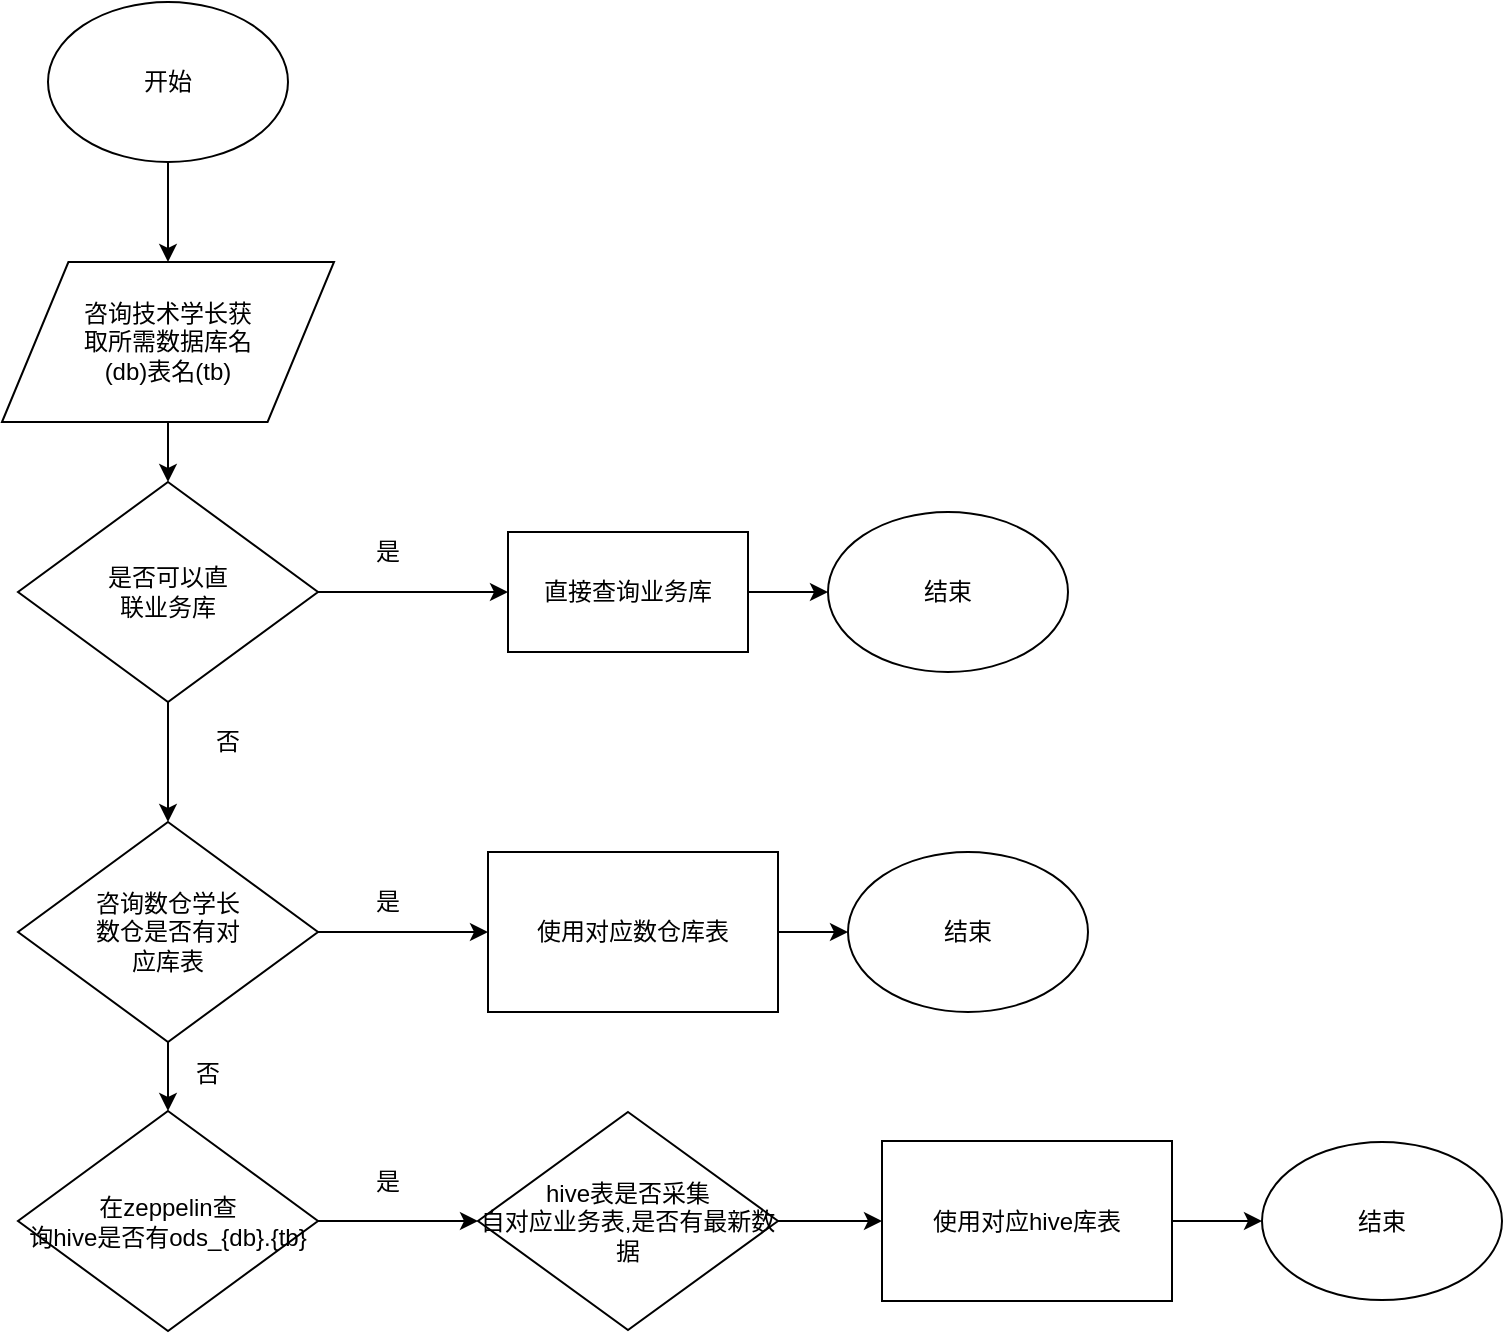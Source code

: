 <mxfile version="13.3.5" type="github">
  <diagram id="GlrmGB7Cg13xpDT-XPhr" name="第 1 页">
    <mxGraphModel dx="946" dy="662" grid="1" gridSize="10" guides="1" tooltips="1" connect="1" arrows="1" fold="1" page="1" pageScale="1" pageWidth="827" pageHeight="1169" math="0" shadow="0">
      <root>
        <mxCell id="0" />
        <mxCell id="1" parent="0" />
        <mxCell id="u_nAJyTLqQvdmRVoEmsV-29" style="edgeStyle=orthogonalEdgeStyle;rounded=0;orthogonalLoop=1;jettySize=auto;html=1;exitX=0.5;exitY=1;exitDx=0;exitDy=0;entryX=0.5;entryY=0;entryDx=0;entryDy=0;" edge="1" parent="1" source="u_nAJyTLqQvdmRVoEmsV-1" target="u_nAJyTLqQvdmRVoEmsV-26">
          <mxGeometry relative="1" as="geometry" />
        </mxCell>
        <mxCell id="u_nAJyTLqQvdmRVoEmsV-1" value="开始" style="ellipse;whiteSpace=wrap;html=1;" vertex="1" parent="1">
          <mxGeometry x="103" y="30" width="120" height="80" as="geometry" />
        </mxCell>
        <mxCell id="u_nAJyTLqQvdmRVoEmsV-16" style="edgeStyle=orthogonalEdgeStyle;rounded=0;orthogonalLoop=1;jettySize=auto;html=1;entryX=0;entryY=0.5;entryDx=0;entryDy=0;" edge="1" parent="1" source="u_nAJyTLqQvdmRVoEmsV-4" target="u_nAJyTLqQvdmRVoEmsV-15">
          <mxGeometry relative="1" as="geometry" />
        </mxCell>
        <mxCell id="u_nAJyTLqQvdmRVoEmsV-4" value="直接查询业务库" style="rounded=0;whiteSpace=wrap;html=1;" vertex="1" parent="1">
          <mxGeometry x="333" y="295" width="120" height="60" as="geometry" />
        </mxCell>
        <mxCell id="u_nAJyTLqQvdmRVoEmsV-7" style="edgeStyle=orthogonalEdgeStyle;rounded=0;orthogonalLoop=1;jettySize=auto;html=1;entryX=0;entryY=0.5;entryDx=0;entryDy=0;" edge="1" parent="1" source="u_nAJyTLqQvdmRVoEmsV-6" target="u_nAJyTLqQvdmRVoEmsV-4">
          <mxGeometry relative="1" as="geometry" />
        </mxCell>
        <mxCell id="u_nAJyTLqQvdmRVoEmsV-10" style="edgeStyle=orthogonalEdgeStyle;rounded=0;orthogonalLoop=1;jettySize=auto;html=1;" edge="1" parent="1" source="u_nAJyTLqQvdmRVoEmsV-6" target="u_nAJyTLqQvdmRVoEmsV-13">
          <mxGeometry relative="1" as="geometry" />
        </mxCell>
        <mxCell id="u_nAJyTLqQvdmRVoEmsV-6" value="是否可以直&lt;br&gt;联业务库" style="rhombus;whiteSpace=wrap;html=1;" vertex="1" parent="1">
          <mxGeometry x="88" y="270" width="150" height="110" as="geometry" />
        </mxCell>
        <mxCell id="u_nAJyTLqQvdmRVoEmsV-8" value="是" style="text;html=1;strokeColor=none;fillColor=none;align=center;verticalAlign=middle;whiteSpace=wrap;rounded=0;" vertex="1" parent="1">
          <mxGeometry x="253" y="295" width="40" height="20" as="geometry" />
        </mxCell>
        <mxCell id="u_nAJyTLqQvdmRVoEmsV-19" style="edgeStyle=orthogonalEdgeStyle;rounded=0;orthogonalLoop=1;jettySize=auto;html=1;entryX=0;entryY=0.5;entryDx=0;entryDy=0;" edge="1" parent="1" source="u_nAJyTLqQvdmRVoEmsV-9" target="u_nAJyTLqQvdmRVoEmsV-18">
          <mxGeometry relative="1" as="geometry" />
        </mxCell>
        <mxCell id="u_nAJyTLqQvdmRVoEmsV-9" value="使用对应数仓库表" style="rounded=0;whiteSpace=wrap;html=1;" vertex="1" parent="1">
          <mxGeometry x="323" y="455" width="145" height="80" as="geometry" />
        </mxCell>
        <mxCell id="u_nAJyTLqQvdmRVoEmsV-11" value="否" style="text;html=1;strokeColor=none;fillColor=none;align=center;verticalAlign=middle;whiteSpace=wrap;rounded=0;" vertex="1" parent="1">
          <mxGeometry x="173" y="390" width="40" height="20" as="geometry" />
        </mxCell>
        <mxCell id="u_nAJyTLqQvdmRVoEmsV-17" style="edgeStyle=orthogonalEdgeStyle;rounded=0;orthogonalLoop=1;jettySize=auto;html=1;entryX=0;entryY=0.5;entryDx=0;entryDy=0;" edge="1" parent="1" source="u_nAJyTLqQvdmRVoEmsV-13" target="u_nAJyTLqQvdmRVoEmsV-9">
          <mxGeometry relative="1" as="geometry" />
        </mxCell>
        <mxCell id="u_nAJyTLqQvdmRVoEmsV-22" style="edgeStyle=orthogonalEdgeStyle;rounded=0;orthogonalLoop=1;jettySize=auto;html=1;entryX=0.5;entryY=0;entryDx=0;entryDy=0;" edge="1" parent="1" source="u_nAJyTLqQvdmRVoEmsV-13" target="u_nAJyTLqQvdmRVoEmsV-21">
          <mxGeometry relative="1" as="geometry" />
        </mxCell>
        <mxCell id="u_nAJyTLqQvdmRVoEmsV-13" value="咨询数仓学长&lt;br&gt;数仓是否有对&lt;br&gt;应库表" style="rhombus;whiteSpace=wrap;html=1;" vertex="1" parent="1">
          <mxGeometry x="88" y="440" width="150" height="110" as="geometry" />
        </mxCell>
        <mxCell id="u_nAJyTLqQvdmRVoEmsV-15" value="结束" style="ellipse;whiteSpace=wrap;html=1;" vertex="1" parent="1">
          <mxGeometry x="493" y="285" width="120" height="80" as="geometry" />
        </mxCell>
        <mxCell id="u_nAJyTLqQvdmRVoEmsV-18" value="结束" style="ellipse;whiteSpace=wrap;html=1;" vertex="1" parent="1">
          <mxGeometry x="503" y="455" width="120" height="80" as="geometry" />
        </mxCell>
        <mxCell id="u_nAJyTLqQvdmRVoEmsV-20" value="是" style="text;html=1;strokeColor=none;fillColor=none;align=center;verticalAlign=middle;whiteSpace=wrap;rounded=0;" vertex="1" parent="1">
          <mxGeometry x="253" y="470" width="40" height="20" as="geometry" />
        </mxCell>
        <mxCell id="u_nAJyTLqQvdmRVoEmsV-35" style="edgeStyle=orthogonalEdgeStyle;rounded=0;orthogonalLoop=1;jettySize=auto;html=1;exitX=1;exitY=0.5;exitDx=0;exitDy=0;entryX=0;entryY=0.5;entryDx=0;entryDy=0;" edge="1" parent="1" source="u_nAJyTLqQvdmRVoEmsV-21" target="u_nAJyTLqQvdmRVoEmsV-33">
          <mxGeometry relative="1" as="geometry" />
        </mxCell>
        <mxCell id="u_nAJyTLqQvdmRVoEmsV-21" value="在zeppelin查&lt;br&gt;询hive是否有ods_{db}.{tb}" style="rhombus;whiteSpace=wrap;html=1;" vertex="1" parent="1">
          <mxGeometry x="88" y="584.5" width="150" height="110" as="geometry" />
        </mxCell>
        <mxCell id="u_nAJyTLqQvdmRVoEmsV-25" value="是" style="text;html=1;strokeColor=none;fillColor=none;align=center;verticalAlign=middle;whiteSpace=wrap;rounded=0;" vertex="1" parent="1">
          <mxGeometry x="253" y="610" width="40" height="20" as="geometry" />
        </mxCell>
        <mxCell id="u_nAJyTLqQvdmRVoEmsV-30" style="edgeStyle=orthogonalEdgeStyle;rounded=0;orthogonalLoop=1;jettySize=auto;html=1;exitX=0.5;exitY=1;exitDx=0;exitDy=0;entryX=0.5;entryY=0;entryDx=0;entryDy=0;" edge="1" parent="1" source="u_nAJyTLqQvdmRVoEmsV-26" target="u_nAJyTLqQvdmRVoEmsV-6">
          <mxGeometry relative="1" as="geometry" />
        </mxCell>
        <mxCell id="u_nAJyTLqQvdmRVoEmsV-26" value="&lt;span&gt;咨询技术学长获&lt;br&gt;取所需数据库名&lt;br&gt;(db)表名(tb)&lt;/span&gt;" style="shape=parallelogram;perimeter=parallelogramPerimeter;whiteSpace=wrap;html=1;" vertex="1" parent="1">
          <mxGeometry x="80" y="160" width="166" height="80" as="geometry" />
        </mxCell>
        <mxCell id="u_nAJyTLqQvdmRVoEmsV-31" value="否" style="text;html=1;strokeColor=none;fillColor=none;align=center;verticalAlign=middle;whiteSpace=wrap;rounded=0;" vertex="1" parent="1">
          <mxGeometry x="163" y="556" width="40" height="20" as="geometry" />
        </mxCell>
        <mxCell id="u_nAJyTLqQvdmRVoEmsV-39" style="edgeStyle=orthogonalEdgeStyle;rounded=0;orthogonalLoop=1;jettySize=auto;html=1;exitX=1;exitY=0.5;exitDx=0;exitDy=0;entryX=0;entryY=0.5;entryDx=0;entryDy=0;" edge="1" parent="1" source="u_nAJyTLqQvdmRVoEmsV-33" target="u_nAJyTLqQvdmRVoEmsV-36">
          <mxGeometry relative="1" as="geometry" />
        </mxCell>
        <mxCell id="u_nAJyTLqQvdmRVoEmsV-33" value="hive表是否采集&lt;br&gt;自对应业务表,是否有最新数据" style="rhombus;whiteSpace=wrap;html=1;" vertex="1" parent="1">
          <mxGeometry x="318" y="585" width="150" height="109" as="geometry" />
        </mxCell>
        <mxCell id="u_nAJyTLqQvdmRVoEmsV-38" style="edgeStyle=orthogonalEdgeStyle;rounded=0;orthogonalLoop=1;jettySize=auto;html=1;exitX=1;exitY=0.5;exitDx=0;exitDy=0;entryX=0;entryY=0.5;entryDx=0;entryDy=0;" edge="1" parent="1" source="u_nAJyTLqQvdmRVoEmsV-36" target="u_nAJyTLqQvdmRVoEmsV-37">
          <mxGeometry relative="1" as="geometry" />
        </mxCell>
        <mxCell id="u_nAJyTLqQvdmRVoEmsV-36" value="使用对应hive库表" style="rounded=0;whiteSpace=wrap;html=1;" vertex="1" parent="1">
          <mxGeometry x="520" y="599.5" width="145" height="80" as="geometry" />
        </mxCell>
        <mxCell id="u_nAJyTLqQvdmRVoEmsV-37" value="结束" style="ellipse;whiteSpace=wrap;html=1;" vertex="1" parent="1">
          <mxGeometry x="710" y="600" width="120" height="79" as="geometry" />
        </mxCell>
      </root>
    </mxGraphModel>
  </diagram>
</mxfile>
